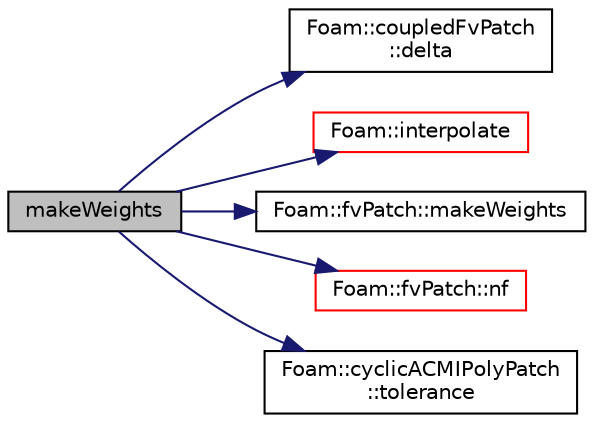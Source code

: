 digraph "makeWeights"
{
  bgcolor="transparent";
  edge [fontname="Helvetica",fontsize="10",labelfontname="Helvetica",labelfontsize="10"];
  node [fontname="Helvetica",fontsize="10",shape=record];
  rankdir="LR";
  Node113 [label="makeWeights",height=0.2,width=0.4,color="black", fillcolor="grey75", style="filled", fontcolor="black"];
  Node113 -> Node114 [color="midnightblue",fontsize="10",style="solid",fontname="Helvetica"];
  Node114 [label="Foam::coupledFvPatch\l::delta",height=0.2,width=0.4,color="black",URL="$a23617.html#af28a1b7920549c636b63713ee2365216",tooltip="Return delta (P to N) vectors across coupled patch. "];
  Node113 -> Node115 [color="midnightblue",fontsize="10",style="solid",fontname="Helvetica"];
  Node115 [label="Foam::interpolate",height=0.2,width=0.4,color="red",URL="$a21851.html#aba5fff183ec42758b0944abeabec41ea"];
  Node113 -> Node128 [color="midnightblue",fontsize="10",style="solid",fontname="Helvetica"];
  Node128 [label="Foam::fvPatch::makeWeights",height=0.2,width=0.4,color="black",URL="$a23693.html#a40382e092b8e9cf9b729b883c6dd46f6",tooltip="Make patch weighting factors. "];
  Node113 -> Node129 [color="midnightblue",fontsize="10",style="solid",fontname="Helvetica"];
  Node129 [label="Foam::fvPatch::nf",height=0.2,width=0.4,color="red",URL="$a23693.html#ac630ebe09f4b9ad480cd839dd3978459",tooltip="Return face normals. "];
  Node113 -> Node203 [color="midnightblue",fontsize="10",style="solid",fontname="Helvetica"];
  Node203 [label="Foam::cyclicACMIPolyPatch\l::tolerance",height=0.2,width=0.4,color="black",URL="$a26057.html#aa37ca37c96891cd26b4586c2923faa81",tooltip="Overlap tolerance. "];
}
